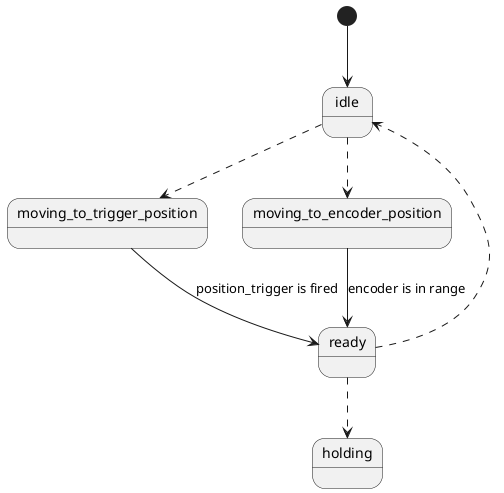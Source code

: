 @startuml
[*] --> idle
idle -[dashed]-> moving_to_trigger_position
idle -[dashed]-> moving_to_encoder_position

moving_to_encoder_position--> ready: encoder is in range
moving_to_trigger_position--> ready: position_trigger is fired

ready -[dashed]-> holding
ready -[dashed]-> idle



@enduml